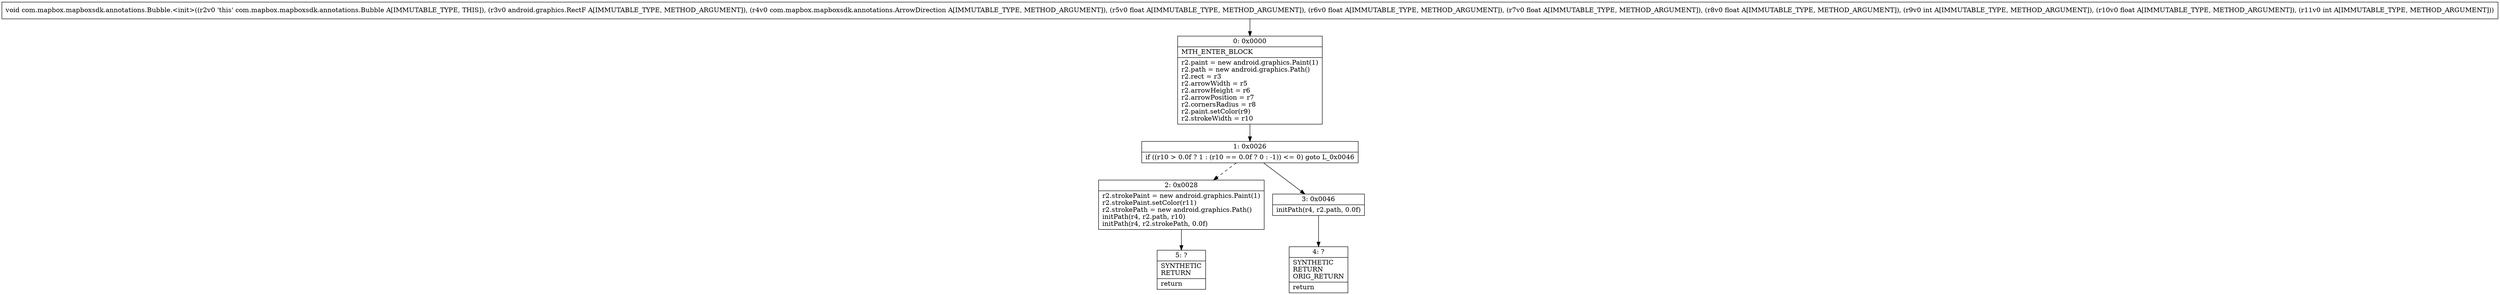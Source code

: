 digraph "CFG forcom.mapbox.mapboxsdk.annotations.Bubble.\<init\>(Landroid\/graphics\/RectF;Lcom\/mapbox\/mapboxsdk\/annotations\/ArrowDirection;FFFFIFI)V" {
Node_0 [shape=record,label="{0\:\ 0x0000|MTH_ENTER_BLOCK\l|r2.paint = new android.graphics.Paint(1)\lr2.path = new android.graphics.Path()\lr2.rect = r3\lr2.arrowWidth = r5\lr2.arrowHeight = r6\lr2.arrowPosition = r7\lr2.cornersRadius = r8\lr2.paint.setColor(r9)\lr2.strokeWidth = r10\l}"];
Node_1 [shape=record,label="{1\:\ 0x0026|if ((r10 \> 0.0f ? 1 : (r10 == 0.0f ? 0 : \-1)) \<= 0) goto L_0x0046\l}"];
Node_2 [shape=record,label="{2\:\ 0x0028|r2.strokePaint = new android.graphics.Paint(1)\lr2.strokePaint.setColor(r11)\lr2.strokePath = new android.graphics.Path()\linitPath(r4, r2.path, r10)\linitPath(r4, r2.strokePath, 0.0f)\l}"];
Node_3 [shape=record,label="{3\:\ 0x0046|initPath(r4, r2.path, 0.0f)\l}"];
Node_4 [shape=record,label="{4\:\ ?|SYNTHETIC\lRETURN\lORIG_RETURN\l|return\l}"];
Node_5 [shape=record,label="{5\:\ ?|SYNTHETIC\lRETURN\l|return\l}"];
MethodNode[shape=record,label="{void com.mapbox.mapboxsdk.annotations.Bubble.\<init\>((r2v0 'this' com.mapbox.mapboxsdk.annotations.Bubble A[IMMUTABLE_TYPE, THIS]), (r3v0 android.graphics.RectF A[IMMUTABLE_TYPE, METHOD_ARGUMENT]), (r4v0 com.mapbox.mapboxsdk.annotations.ArrowDirection A[IMMUTABLE_TYPE, METHOD_ARGUMENT]), (r5v0 float A[IMMUTABLE_TYPE, METHOD_ARGUMENT]), (r6v0 float A[IMMUTABLE_TYPE, METHOD_ARGUMENT]), (r7v0 float A[IMMUTABLE_TYPE, METHOD_ARGUMENT]), (r8v0 float A[IMMUTABLE_TYPE, METHOD_ARGUMENT]), (r9v0 int A[IMMUTABLE_TYPE, METHOD_ARGUMENT]), (r10v0 float A[IMMUTABLE_TYPE, METHOD_ARGUMENT]), (r11v0 int A[IMMUTABLE_TYPE, METHOD_ARGUMENT])) }"];
MethodNode -> Node_0;
Node_0 -> Node_1;
Node_1 -> Node_2[style=dashed];
Node_1 -> Node_3;
Node_2 -> Node_5;
Node_3 -> Node_4;
}

